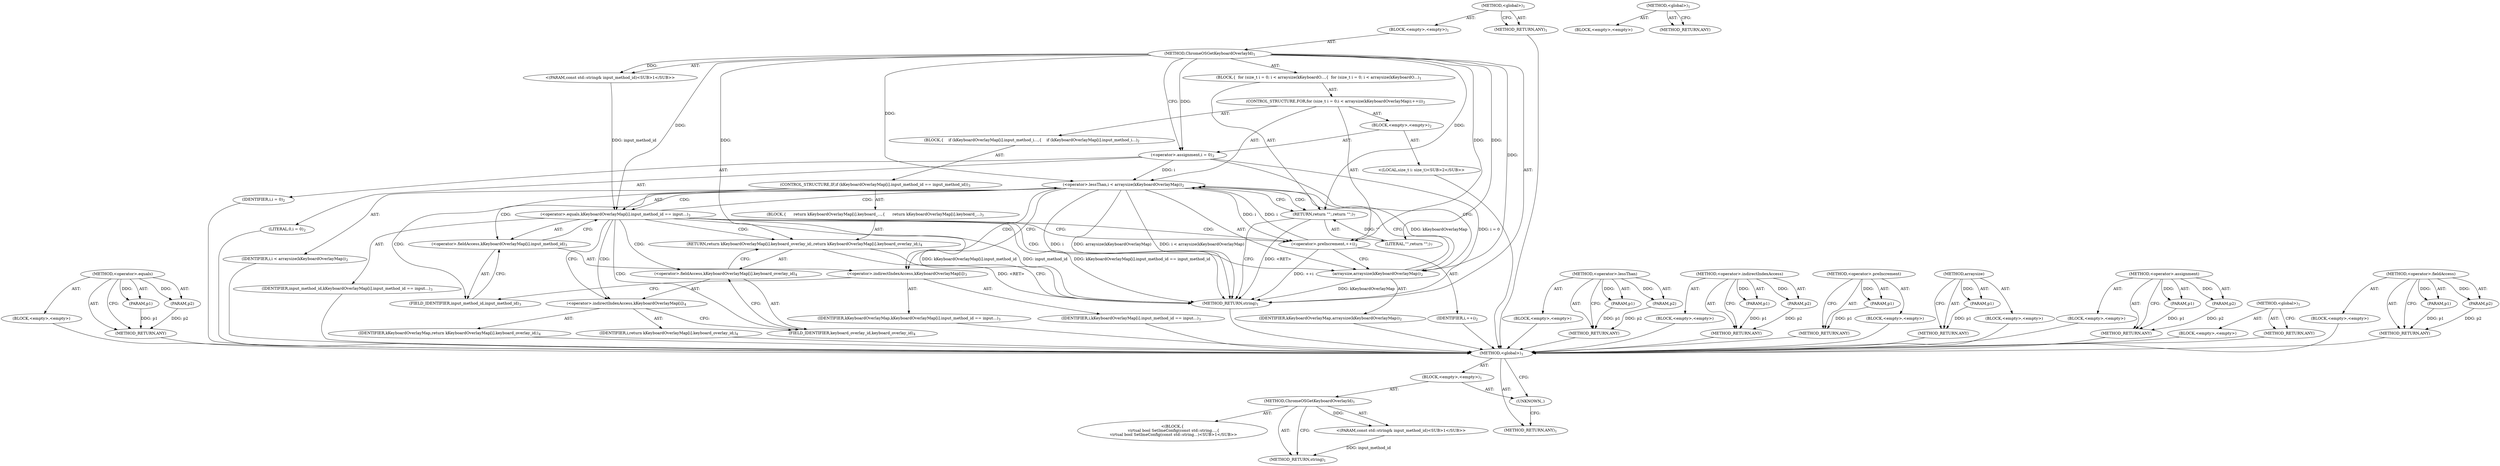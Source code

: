 digraph "&lt;global&gt;" {
vulnerable_84 [label=<(METHOD,&lt;operator&gt;.equals)>];
vulnerable_85 [label=<(PARAM,p1)>];
vulnerable_86 [label=<(PARAM,p2)>];
vulnerable_87 [label=<(BLOCK,&lt;empty&gt;,&lt;empty&gt;)>];
vulnerable_88 [label=<(METHOD_RETURN,ANY)>];
vulnerable_6 [label=<(METHOD,&lt;global&gt;)<SUB>1</SUB>>];
vulnerable_7 [label=<(BLOCK,&lt;empty&gt;,&lt;empty&gt;)<SUB>1</SUB>>];
vulnerable_8 [label=<(METHOD,ChromeOSGetKeyboardOverlayId)<SUB>1</SUB>>];
vulnerable_9 [label="<(PARAM,const std::string&amp; input_method_id)<SUB>1</SUB>>"];
vulnerable_10 [label=<(BLOCK,{
  for (size_t i = 0; i &lt; arraysize(kKeyboardO...,{
  for (size_t i = 0; i &lt; arraysize(kKeyboardO...)<SUB>1</SUB>>];
vulnerable_11 [label=<(CONTROL_STRUCTURE,FOR,for (size_t i = 0;i &lt; arraysize(kKeyboardOverlayMap);++i))<SUB>2</SUB>>];
vulnerable_12 [label=<(BLOCK,&lt;empty&gt;,&lt;empty&gt;)<SUB>2</SUB>>];
vulnerable_13 [label="<(LOCAL,size_t i: size_t)<SUB>2</SUB>>"];
vulnerable_14 [label=<(&lt;operator&gt;.assignment,i = 0)<SUB>2</SUB>>];
vulnerable_15 [label=<(IDENTIFIER,i,i = 0)<SUB>2</SUB>>];
vulnerable_16 [label=<(LITERAL,0,i = 0)<SUB>2</SUB>>];
vulnerable_17 [label=<(&lt;operator&gt;.lessThan,i &lt; arraysize(kKeyboardOverlayMap))<SUB>2</SUB>>];
vulnerable_18 [label=<(IDENTIFIER,i,i &lt; arraysize(kKeyboardOverlayMap))<SUB>2</SUB>>];
vulnerable_19 [label=<(arraysize,arraysize(kKeyboardOverlayMap))<SUB>2</SUB>>];
vulnerable_20 [label=<(IDENTIFIER,kKeyboardOverlayMap,arraysize(kKeyboardOverlayMap))<SUB>2</SUB>>];
vulnerable_21 [label=<(&lt;operator&gt;.preIncrement,++i)<SUB>2</SUB>>];
vulnerable_22 [label=<(IDENTIFIER,i,++i)<SUB>2</SUB>>];
vulnerable_23 [label=<(BLOCK,{
    if (kKeyboardOverlayMap[i].input_method_i...,{
    if (kKeyboardOverlayMap[i].input_method_i...)<SUB>2</SUB>>];
vulnerable_24 [label=<(CONTROL_STRUCTURE,IF,if (kKeyboardOverlayMap[i].input_method_id == input_method_id))<SUB>3</SUB>>];
vulnerable_25 [label=<(&lt;operator&gt;.equals,kKeyboardOverlayMap[i].input_method_id == input...)<SUB>3</SUB>>];
vulnerable_26 [label=<(&lt;operator&gt;.fieldAccess,kKeyboardOverlayMap[i].input_method_id)<SUB>3</SUB>>];
vulnerable_27 [label=<(&lt;operator&gt;.indirectIndexAccess,kKeyboardOverlayMap[i])<SUB>3</SUB>>];
vulnerable_28 [label=<(IDENTIFIER,kKeyboardOverlayMap,kKeyboardOverlayMap[i].input_method_id == input...)<SUB>3</SUB>>];
vulnerable_29 [label=<(IDENTIFIER,i,kKeyboardOverlayMap[i].input_method_id == input...)<SUB>3</SUB>>];
vulnerable_30 [label=<(FIELD_IDENTIFIER,input_method_id,input_method_id)<SUB>3</SUB>>];
vulnerable_31 [label=<(IDENTIFIER,input_method_id,kKeyboardOverlayMap[i].input_method_id == input...)<SUB>3</SUB>>];
vulnerable_32 [label=<(BLOCK,{
      return kKeyboardOverlayMap[i].keyboard_...,{
      return kKeyboardOverlayMap[i].keyboard_...)<SUB>3</SUB>>];
vulnerable_33 [label=<(RETURN,return kKeyboardOverlayMap[i].keyboard_overlay_id;,return kKeyboardOverlayMap[i].keyboard_overlay_id;)<SUB>4</SUB>>];
vulnerable_34 [label=<(&lt;operator&gt;.fieldAccess,kKeyboardOverlayMap[i].keyboard_overlay_id)<SUB>4</SUB>>];
vulnerable_35 [label=<(&lt;operator&gt;.indirectIndexAccess,kKeyboardOverlayMap[i])<SUB>4</SUB>>];
vulnerable_36 [label=<(IDENTIFIER,kKeyboardOverlayMap,return kKeyboardOverlayMap[i].keyboard_overlay_id;)<SUB>4</SUB>>];
vulnerable_37 [label=<(IDENTIFIER,i,return kKeyboardOverlayMap[i].keyboard_overlay_id;)<SUB>4</SUB>>];
vulnerable_38 [label=<(FIELD_IDENTIFIER,keyboard_overlay_id,keyboard_overlay_id)<SUB>4</SUB>>];
vulnerable_39 [label=<(RETURN,return &quot;&quot;;,return &quot;&quot;;)<SUB>7</SUB>>];
vulnerable_40 [label=<(LITERAL,&quot;&quot;,return &quot;&quot;;)<SUB>7</SUB>>];
vulnerable_41 [label=<(METHOD_RETURN,string)<SUB>1</SUB>>];
vulnerable_43 [label=<(METHOD_RETURN,ANY)<SUB>1</SUB>>];
vulnerable_71 [label=<(METHOD,&lt;operator&gt;.lessThan)>];
vulnerable_72 [label=<(PARAM,p1)>];
vulnerable_73 [label=<(PARAM,p2)>];
vulnerable_74 [label=<(BLOCK,&lt;empty&gt;,&lt;empty&gt;)>];
vulnerable_75 [label=<(METHOD_RETURN,ANY)>];
vulnerable_94 [label=<(METHOD,&lt;operator&gt;.indirectIndexAccess)>];
vulnerable_95 [label=<(PARAM,p1)>];
vulnerable_96 [label=<(PARAM,p2)>];
vulnerable_97 [label=<(BLOCK,&lt;empty&gt;,&lt;empty&gt;)>];
vulnerable_98 [label=<(METHOD_RETURN,ANY)>];
vulnerable_80 [label=<(METHOD,&lt;operator&gt;.preIncrement)>];
vulnerable_81 [label=<(PARAM,p1)>];
vulnerable_82 [label=<(BLOCK,&lt;empty&gt;,&lt;empty&gt;)>];
vulnerable_83 [label=<(METHOD_RETURN,ANY)>];
vulnerable_76 [label=<(METHOD,arraysize)>];
vulnerable_77 [label=<(PARAM,p1)>];
vulnerable_78 [label=<(BLOCK,&lt;empty&gt;,&lt;empty&gt;)>];
vulnerable_79 [label=<(METHOD_RETURN,ANY)>];
vulnerable_66 [label=<(METHOD,&lt;operator&gt;.assignment)>];
vulnerable_67 [label=<(PARAM,p1)>];
vulnerable_68 [label=<(PARAM,p2)>];
vulnerable_69 [label=<(BLOCK,&lt;empty&gt;,&lt;empty&gt;)>];
vulnerable_70 [label=<(METHOD_RETURN,ANY)>];
vulnerable_60 [label=<(METHOD,&lt;global&gt;)<SUB>1</SUB>>];
vulnerable_61 [label=<(BLOCK,&lt;empty&gt;,&lt;empty&gt;)>];
vulnerable_62 [label=<(METHOD_RETURN,ANY)>];
vulnerable_89 [label=<(METHOD,&lt;operator&gt;.fieldAccess)>];
vulnerable_90 [label=<(PARAM,p1)>];
vulnerable_91 [label=<(PARAM,p2)>];
vulnerable_92 [label=<(BLOCK,&lt;empty&gt;,&lt;empty&gt;)>];
vulnerable_93 [label=<(METHOD_RETURN,ANY)>];
fixed_6 [label=<(METHOD,&lt;global&gt;)<SUB>1</SUB>>];
fixed_7 [label=<(BLOCK,&lt;empty&gt;,&lt;empty&gt;)<SUB>1</SUB>>];
fixed_8 [label=<(METHOD,ChromeOSGetKeyboardOverlayId)<SUB>1</SUB>>];
fixed_9 [label="<(PARAM,const std::string&amp; input_method_id)<SUB>1</SUB>>"];
fixed_10 [label="<(BLOCK,{
  virtual bool SetImeConfig(const std::string...,{
  virtual bool SetImeConfig(const std::string...)<SUB>1</SUB>>"];
fixed_11 [label=<(METHOD_RETURN,string)<SUB>1</SUB>>];
fixed_13 [label=<(UNKNOWN,,)>];
fixed_14 [label=<(METHOD_RETURN,ANY)<SUB>1</SUB>>];
fixed_25 [label=<(METHOD,&lt;global&gt;)<SUB>1</SUB>>];
fixed_26 [label=<(BLOCK,&lt;empty&gt;,&lt;empty&gt;)>];
fixed_27 [label=<(METHOD_RETURN,ANY)>];
vulnerable_84 -> vulnerable_85  [key=0, label="AST: "];
vulnerable_84 -> vulnerable_85  [key=1, label="DDG: "];
vulnerable_84 -> vulnerable_87  [key=0, label="AST: "];
vulnerable_84 -> vulnerable_86  [key=0, label="AST: "];
vulnerable_84 -> vulnerable_86  [key=1, label="DDG: "];
vulnerable_84 -> vulnerable_88  [key=0, label="AST: "];
vulnerable_84 -> vulnerable_88  [key=1, label="CFG: "];
vulnerable_85 -> vulnerable_88  [key=0, label="DDG: p1"];
vulnerable_86 -> vulnerable_88  [key=0, label="DDG: p2"];
vulnerable_87 -> fixed_6  [key=0];
vulnerable_88 -> fixed_6  [key=0];
vulnerable_6 -> vulnerable_7  [key=0, label="AST: "];
vulnerable_6 -> vulnerable_43  [key=0, label="AST: "];
vulnerable_6 -> vulnerable_43  [key=1, label="CFG: "];
vulnerable_7 -> vulnerable_8  [key=0, label="AST: "];
vulnerable_8 -> vulnerable_9  [key=0, label="AST: "];
vulnerable_8 -> vulnerable_9  [key=1, label="DDG: "];
vulnerable_8 -> vulnerable_10  [key=0, label="AST: "];
vulnerable_8 -> vulnerable_41  [key=0, label="AST: "];
vulnerable_8 -> vulnerable_14  [key=0, label="CFG: "];
vulnerable_8 -> vulnerable_14  [key=1, label="DDG: "];
vulnerable_8 -> vulnerable_39  [key=0, label="DDG: "];
vulnerable_8 -> vulnerable_40  [key=0, label="DDG: "];
vulnerable_8 -> vulnerable_17  [key=0, label="DDG: "];
vulnerable_8 -> vulnerable_21  [key=0, label="DDG: "];
vulnerable_8 -> vulnerable_19  [key=0, label="DDG: "];
vulnerable_8 -> vulnerable_25  [key=0, label="DDG: "];
vulnerable_8 -> vulnerable_33  [key=0, label="DDG: "];
vulnerable_9 -> vulnerable_25  [key=0, label="DDG: input_method_id"];
vulnerable_10 -> vulnerable_11  [key=0, label="AST: "];
vulnerable_10 -> vulnerable_39  [key=0, label="AST: "];
vulnerable_11 -> vulnerable_12  [key=0, label="AST: "];
vulnerable_11 -> vulnerable_17  [key=0, label="AST: "];
vulnerable_11 -> vulnerable_21  [key=0, label="AST: "];
vulnerable_11 -> vulnerable_23  [key=0, label="AST: "];
vulnerable_12 -> vulnerable_13  [key=0, label="AST: "];
vulnerable_12 -> vulnerable_14  [key=0, label="AST: "];
vulnerable_13 -> fixed_6  [key=0];
vulnerable_14 -> vulnerable_15  [key=0, label="AST: "];
vulnerable_14 -> vulnerable_16  [key=0, label="AST: "];
vulnerable_14 -> vulnerable_19  [key=0, label="CFG: "];
vulnerable_14 -> vulnerable_41  [key=0, label="DDG: i = 0"];
vulnerable_14 -> vulnerable_17  [key=0, label="DDG: i"];
vulnerable_15 -> fixed_6  [key=0];
vulnerable_16 -> fixed_6  [key=0];
vulnerable_17 -> vulnerable_18  [key=0, label="AST: "];
vulnerable_17 -> vulnerable_19  [key=0, label="AST: "];
vulnerable_17 -> vulnerable_27  [key=0, label="CFG: "];
vulnerable_17 -> vulnerable_27  [key=1, label="CDG: "];
vulnerable_17 -> vulnerable_39  [key=0, label="CFG: "];
vulnerable_17 -> vulnerable_39  [key=1, label="CDG: "];
vulnerable_17 -> vulnerable_41  [key=0, label="DDG: i"];
vulnerable_17 -> vulnerable_41  [key=1, label="DDG: arraysize(kKeyboardOverlayMap)"];
vulnerable_17 -> vulnerable_41  [key=2, label="DDG: i &lt; arraysize(kKeyboardOverlayMap)"];
vulnerable_17 -> vulnerable_21  [key=0, label="DDG: i"];
vulnerable_17 -> vulnerable_30  [key=0, label="CDG: "];
vulnerable_17 -> vulnerable_26  [key=0, label="CDG: "];
vulnerable_17 -> vulnerable_25  [key=0, label="CDG: "];
vulnerable_18 -> fixed_6  [key=0];
vulnerable_19 -> vulnerable_20  [key=0, label="AST: "];
vulnerable_19 -> vulnerable_17  [key=0, label="CFG: "];
vulnerable_19 -> vulnerable_17  [key=1, label="DDG: kKeyboardOverlayMap"];
vulnerable_19 -> vulnerable_41  [key=0, label="DDG: kKeyboardOverlayMap"];
vulnerable_20 -> fixed_6  [key=0];
vulnerable_21 -> vulnerable_22  [key=0, label="AST: "];
vulnerable_21 -> vulnerable_19  [key=0, label="CFG: "];
vulnerable_21 -> vulnerable_41  [key=0, label="DDG: ++i"];
vulnerable_21 -> vulnerable_17  [key=0, label="DDG: i"];
vulnerable_22 -> fixed_6  [key=0];
vulnerable_23 -> vulnerable_24  [key=0, label="AST: "];
vulnerable_24 -> vulnerable_25  [key=0, label="AST: "];
vulnerable_24 -> vulnerable_32  [key=0, label="AST: "];
vulnerable_25 -> vulnerable_26  [key=0, label="AST: "];
vulnerable_25 -> vulnerable_31  [key=0, label="AST: "];
vulnerable_25 -> vulnerable_35  [key=0, label="CFG: "];
vulnerable_25 -> vulnerable_35  [key=1, label="CDG: "];
vulnerable_25 -> vulnerable_21  [key=0, label="CFG: "];
vulnerable_25 -> vulnerable_21  [key=1, label="CDG: "];
vulnerable_25 -> vulnerable_41  [key=0, label="DDG: kKeyboardOverlayMap[i].input_method_id"];
vulnerable_25 -> vulnerable_41  [key=1, label="DDG: input_method_id"];
vulnerable_25 -> vulnerable_41  [key=2, label="DDG: kKeyboardOverlayMap[i].input_method_id == input_method_id"];
vulnerable_25 -> vulnerable_17  [key=0, label="CDG: "];
vulnerable_25 -> vulnerable_34  [key=0, label="CDG: "];
vulnerable_25 -> vulnerable_33  [key=0, label="CDG: "];
vulnerable_25 -> vulnerable_19  [key=0, label="CDG: "];
vulnerable_25 -> vulnerable_38  [key=0, label="CDG: "];
vulnerable_26 -> vulnerable_27  [key=0, label="AST: "];
vulnerable_26 -> vulnerable_30  [key=0, label="AST: "];
vulnerable_26 -> vulnerable_25  [key=0, label="CFG: "];
vulnerable_27 -> vulnerable_28  [key=0, label="AST: "];
vulnerable_27 -> vulnerable_29  [key=0, label="AST: "];
vulnerable_27 -> vulnerable_30  [key=0, label="CFG: "];
vulnerable_28 -> fixed_6  [key=0];
vulnerable_29 -> fixed_6  [key=0];
vulnerable_30 -> vulnerable_26  [key=0, label="CFG: "];
vulnerable_31 -> fixed_6  [key=0];
vulnerable_32 -> vulnerable_33  [key=0, label="AST: "];
vulnerable_33 -> vulnerable_34  [key=0, label="AST: "];
vulnerable_33 -> vulnerable_41  [key=0, label="CFG: "];
vulnerable_33 -> vulnerable_41  [key=1, label="DDG: &lt;RET&gt;"];
vulnerable_34 -> vulnerable_35  [key=0, label="AST: "];
vulnerable_34 -> vulnerable_38  [key=0, label="AST: "];
vulnerable_34 -> vulnerable_33  [key=0, label="CFG: "];
vulnerable_35 -> vulnerable_36  [key=0, label="AST: "];
vulnerable_35 -> vulnerable_37  [key=0, label="AST: "];
vulnerable_35 -> vulnerable_38  [key=0, label="CFG: "];
vulnerable_36 -> fixed_6  [key=0];
vulnerable_37 -> fixed_6  [key=0];
vulnerable_38 -> vulnerable_34  [key=0, label="CFG: "];
vulnerable_39 -> vulnerable_40  [key=0, label="AST: "];
vulnerable_39 -> vulnerable_41  [key=0, label="CFG: "];
vulnerable_39 -> vulnerable_41  [key=1, label="DDG: &lt;RET&gt;"];
vulnerable_40 -> vulnerable_39  [key=0, label="DDG: &quot;&quot;"];
vulnerable_41 -> fixed_6  [key=0];
vulnerable_43 -> fixed_6  [key=0];
vulnerable_71 -> vulnerable_72  [key=0, label="AST: "];
vulnerable_71 -> vulnerable_72  [key=1, label="DDG: "];
vulnerable_71 -> vulnerable_74  [key=0, label="AST: "];
vulnerable_71 -> vulnerable_73  [key=0, label="AST: "];
vulnerable_71 -> vulnerable_73  [key=1, label="DDG: "];
vulnerable_71 -> vulnerable_75  [key=0, label="AST: "];
vulnerable_71 -> vulnerable_75  [key=1, label="CFG: "];
vulnerable_72 -> vulnerable_75  [key=0, label="DDG: p1"];
vulnerable_73 -> vulnerable_75  [key=0, label="DDG: p2"];
vulnerable_74 -> fixed_6  [key=0];
vulnerable_75 -> fixed_6  [key=0];
vulnerable_94 -> vulnerable_95  [key=0, label="AST: "];
vulnerable_94 -> vulnerable_95  [key=1, label="DDG: "];
vulnerable_94 -> vulnerable_97  [key=0, label="AST: "];
vulnerable_94 -> vulnerable_96  [key=0, label="AST: "];
vulnerable_94 -> vulnerable_96  [key=1, label="DDG: "];
vulnerable_94 -> vulnerable_98  [key=0, label="AST: "];
vulnerable_94 -> vulnerable_98  [key=1, label="CFG: "];
vulnerable_95 -> vulnerable_98  [key=0, label="DDG: p1"];
vulnerable_96 -> vulnerable_98  [key=0, label="DDG: p2"];
vulnerable_97 -> fixed_6  [key=0];
vulnerable_98 -> fixed_6  [key=0];
vulnerable_80 -> vulnerable_81  [key=0, label="AST: "];
vulnerable_80 -> vulnerable_81  [key=1, label="DDG: "];
vulnerable_80 -> vulnerable_82  [key=0, label="AST: "];
vulnerable_80 -> vulnerable_83  [key=0, label="AST: "];
vulnerable_80 -> vulnerable_83  [key=1, label="CFG: "];
vulnerable_81 -> vulnerable_83  [key=0, label="DDG: p1"];
vulnerable_82 -> fixed_6  [key=0];
vulnerable_83 -> fixed_6  [key=0];
vulnerable_76 -> vulnerable_77  [key=0, label="AST: "];
vulnerable_76 -> vulnerable_77  [key=1, label="DDG: "];
vulnerable_76 -> vulnerable_78  [key=0, label="AST: "];
vulnerable_76 -> vulnerable_79  [key=0, label="AST: "];
vulnerable_76 -> vulnerable_79  [key=1, label="CFG: "];
vulnerable_77 -> vulnerable_79  [key=0, label="DDG: p1"];
vulnerable_78 -> fixed_6  [key=0];
vulnerable_79 -> fixed_6  [key=0];
vulnerable_66 -> vulnerable_67  [key=0, label="AST: "];
vulnerable_66 -> vulnerable_67  [key=1, label="DDG: "];
vulnerable_66 -> vulnerable_69  [key=0, label="AST: "];
vulnerable_66 -> vulnerable_68  [key=0, label="AST: "];
vulnerable_66 -> vulnerable_68  [key=1, label="DDG: "];
vulnerable_66 -> vulnerable_70  [key=0, label="AST: "];
vulnerable_66 -> vulnerable_70  [key=1, label="CFG: "];
vulnerable_67 -> vulnerable_70  [key=0, label="DDG: p1"];
vulnerable_68 -> vulnerable_70  [key=0, label="DDG: p2"];
vulnerable_69 -> fixed_6  [key=0];
vulnerable_70 -> fixed_6  [key=0];
vulnerable_60 -> vulnerable_61  [key=0, label="AST: "];
vulnerable_60 -> vulnerable_62  [key=0, label="AST: "];
vulnerable_60 -> vulnerable_62  [key=1, label="CFG: "];
vulnerable_61 -> fixed_6  [key=0];
vulnerable_62 -> fixed_6  [key=0];
vulnerable_89 -> vulnerable_90  [key=0, label="AST: "];
vulnerable_89 -> vulnerable_90  [key=1, label="DDG: "];
vulnerable_89 -> vulnerable_92  [key=0, label="AST: "];
vulnerable_89 -> vulnerable_91  [key=0, label="AST: "];
vulnerable_89 -> vulnerable_91  [key=1, label="DDG: "];
vulnerable_89 -> vulnerable_93  [key=0, label="AST: "];
vulnerable_89 -> vulnerable_93  [key=1, label="CFG: "];
vulnerable_90 -> vulnerable_93  [key=0, label="DDG: p1"];
vulnerable_91 -> vulnerable_93  [key=0, label="DDG: p2"];
vulnerable_92 -> fixed_6  [key=0];
vulnerable_93 -> fixed_6  [key=0];
fixed_6 -> fixed_7  [key=0, label="AST: "];
fixed_6 -> fixed_14  [key=0, label="AST: "];
fixed_6 -> fixed_13  [key=0, label="CFG: "];
fixed_7 -> fixed_8  [key=0, label="AST: "];
fixed_7 -> fixed_13  [key=0, label="AST: "];
fixed_8 -> fixed_9  [key=0, label="AST: "];
fixed_8 -> fixed_9  [key=1, label="DDG: "];
fixed_8 -> fixed_10  [key=0, label="AST: "];
fixed_8 -> fixed_11  [key=0, label="AST: "];
fixed_8 -> fixed_11  [key=1, label="CFG: "];
fixed_9 -> fixed_11  [key=0, label="DDG: input_method_id"];
fixed_13 -> fixed_14  [key=0, label="CFG: "];
fixed_25 -> fixed_26  [key=0, label="AST: "];
fixed_25 -> fixed_27  [key=0, label="AST: "];
fixed_25 -> fixed_27  [key=1, label="CFG: "];
}
